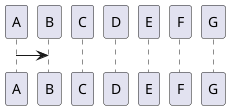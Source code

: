 {
  "sha1": "dc59iug6o1d7y0shrnu6nd4uqr1ng12",
  "insertion": {
    "when": "2024-06-01T09:03:02.797Z",
    "user": "plantuml@gmail.com"
  }
}
@startuml

       participant A
       participant B
       participant C
       participant D
       participant E
       participant F
       participant G

'participant H

A->B

@enduml
